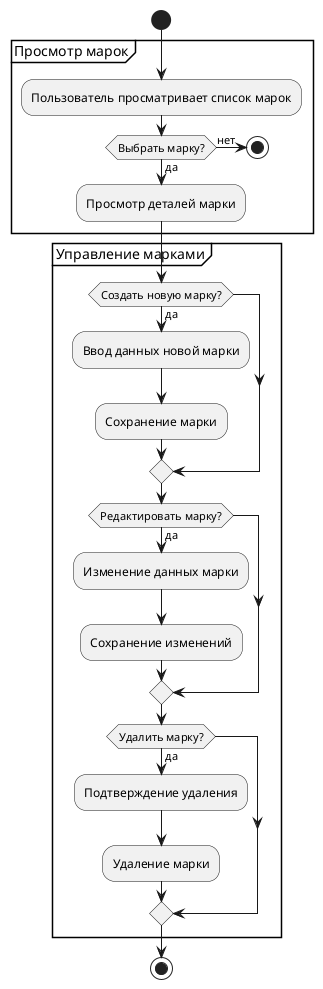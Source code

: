 @startuml
start

partition "Просмотр марок" {
  :Пользователь просматривает список марок;
  if (Выбрать марку?) then (да)
    :Просмотр деталей марки;
  else (нет)
    stop
  endif
}

partition "Управление марками" {
  if (Создать новую марку?) then (да)
    :Ввод данных новой марки;
    :Сохранение марки;
  endif

  if (Редактировать марку?) then (да)
    :Изменение данных марки;
    :Сохранение изменений;
  endif

  if (Удалить марку?) then (да)
    :Подтверждение удаления;
    :Удаление марки;
  endif
}

stop
@enduml
